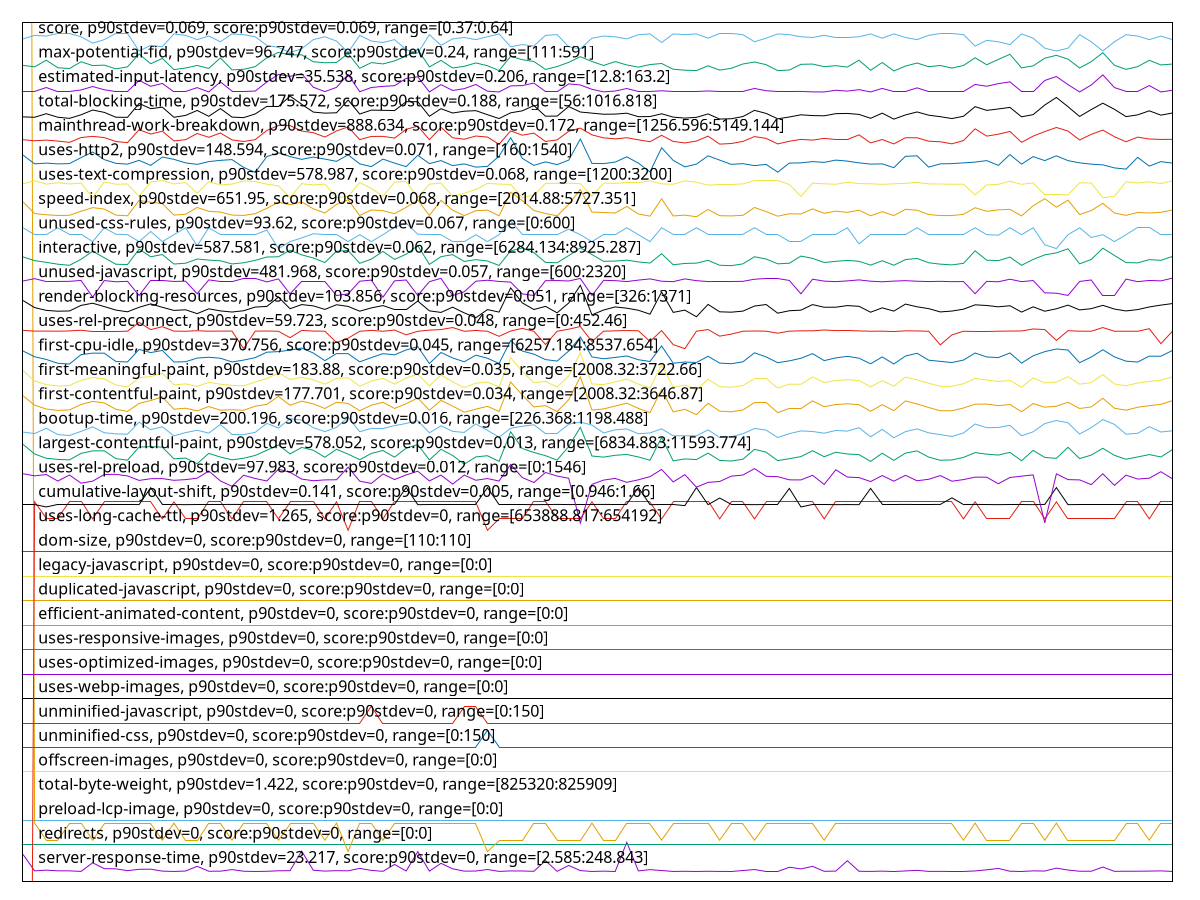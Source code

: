 reset

$serverResponseTimeP90Stdev23217ScoreP90Stdev0Range2585248843 <<EOF
0 1.109979035581239
1 0.4356920131253079
2 0.4654743910814505
3 0.4380277906888012
4 0.43634272870432683
5 0.4136696612532866
6 0.7665323241923288
7 0.5265396776946077
8 0.5179783973527392
9 0.4445009538741164
10 0.49901052383297845
11 0.5045804549459241
12 0.42583415771181216
13 0.41128532282568736
14 0.428990613878695
15 0.6226561960193966
16 0.42132285343637493
17 0.4230030593344387
18 0.4890021297407544
19 0.42091494217788544
20 0.4109988137274626
21 0.4180207146771744
22 0.4394991848712097
23 0.44266535321091377
24 1.2456629459795074
25 0.4602395299308355
26 0.42640231982185106
27 0.44345203920942916
28 0.43792095678776827
29 0.5367423152432553
30 0.45557768697667
31 0.41715633129608953
32 0.6968863328916608
33 0.43012208201236224
34 1.2223585872950906
35 0.42409082269041065
36 0.7455783113306371
37 0.520119931459809
38 0.4250571838861179
39 0.4288886360640726
40 0.49133790730424776
41 0.413829912104836
42 0.433351379475404
43 0.4310204579983212
44 0.4176128034186849
45 0.8523879319315432
46 0.4164861913714282
47 0.657357789509466
48 0.4462831375868026
49 0.4114067249859521
50 0.42492121346662143
51 0.4096099730140341
52 1.60454715606768
53 0.4336476007464499
54 0.4858699540059245
55 0.44933275985265253
56 0.41201373578727574
57 0.4181712533559026
58 0.4111639206654226
59 0.4188948102310804
60 0.41253333703320877
61 0.4104986368271719
62 0.4491288042234078
63 0.4910368299467912
64 0.4100178842725236
65 0.4093720247799153
66 0.5856285371386551
67 0.5162690549362119
68 0.6208108831833729
69 0.41744769648072483
70 0.42543110253973326
71 0.852188832388709
72 0.41855974026874976
73 0.41331516694531356
74 0.4251931543056144
75 0.4086970287688434
76 0.43251127652637206
77 0.45808828365094456
78 0.41399501904279606
79 0.4153255867192974
80 0.4099790355812389
81 0.4109065480856614
82 0.4329386121305039
83 0.47896459913006684
84 0.5357419614426739
85 0.4206527135117136
86 0.41044036379024484
87 0.43611449264302915
88 0.42770375097988894
89 0.5484600517520066
90 0.46958264018480883
91 0.42019624138911826
92 0.42027393877168767
93 0.5918831764354938
94 0.41616083358191874
95 0.42139083864612314
96 0.42167249165793735
97 0.4255476486135874
98 0.43576971050787733
99 0.4115475514918592
EOF

$redirectsP90Stdev0ScoreP90Stdev0Range00 <<EOF
0 1.5
1 1.5
2 1.5
3 1.5
4 1.5
5 1.5
6 1.5
7 1.5
8 1.5
9 1.5
10 1.5
11 1.5
12 1.5
13 1.5
14 1.5
15 1.5
16 1.5
17 1.5
18 1.5
19 1.5
20 1.5
21 1.5
22 1.5
23 1.5
24 1.5
25 1.5
26 1.5
27 1.5
28 1.5
29 1.5
30 1.5
31 1.5
32 1.5
33 1.5
34 1.5
35 1.5
36 1.5
37 1.5
38 1.5
39 1.5
40 1.5
41 1.5
42 1.5
43 1.5
44 1.5
45 1.5
46 1.5
47 1.5
48 1.5
49 1.5
50 1.5
51 1.5
52 1.5
53 1.5
54 1.5
55 1.5
56 1.5
57 1.5
58 1.5
59 1.5
60 1.5
61 1.5
62 1.5
63 1.5
64 1.5
65 1.5
66 1.5
67 1.5
68 1.5
69 1.5
70 1.5
71 1.5
72 1.5
73 1.5
74 1.5
75 1.5
76 1.5
77 1.5
78 1.5
79 1.5
80 1.5
81 1.5
82 1.5
83 1.5
84 1.5
85 1.5
86 1.5
87 1.5
88 1.5
89 1.5
90 1.5
91 1.5
92 1.5
93 1.5
94 1.5
95 1.5
96 1.5
97 1.5
98 1.5
99 1.5
EOF

$preloadLcpImageP90Stdev0ScoreP90Stdev0Range00 <<EOF
0 2.5
1 2.5
2 2.5
3 2.5
4 2.5
5 2.5
6 2.5
7 2.5
8 2.5
9 2.5
10 2.5
11 2.5
12 2.5
13 2.5
14 2.5
15 2.5
16 2.5
17 2.5
18 2.5
19 2.5
20 2.5
21 2.5
22 2.5
23 2.5
24 2.5
25 2.5
26 2.5
27 2.5
28 2.5
29 2.5
30 2.5
31 2.5
32 2.5
33 2.5
34 2.5
35 2.5
36 2.5
37 2.5
38 2.5
39 2.5
40 2.5
41 2.5
42 2.5
43 2.5
44 2.5
45 2.5
46 2.5
47 2.5
48 2.5
49 2.5
50 2.5
51 2.5
52 2.5
53 2.5
54 2.5
55 2.5
56 2.5
57 2.5
58 2.5
59 2.5
60 2.5
61 2.5
62 2.5
63 2.5
64 2.5
65 2.5
66 2.5
67 2.5
68 2.5
69 2.5
70 2.5
71 2.5
72 2.5
73 2.5
74 2.5
75 2.5
76 2.5
77 2.5
78 2.5
79 2.5
80 2.5
81 2.5
82 2.5
83 2.5
84 2.5
85 2.5
86 2.5
87 2.5
88 2.5
89 2.5
90 2.5
91 2.5
92 2.5
93 2.5
94 2.5
95 2.5
96 2.5
97 2.5
98 2.5
99 2.5
EOF

$totalByteWeightP90Stdev1422ScoreP90Stdev0Range825320825909 <<EOF
0 138.65833333332557
1 2.391666666662786
2 1.6916666666511446
3 1.6916666666511446
4 2.391666666662786
5 2.391666666662786
6 1.6916666666511446
7 2.391666666662786
8 2.391666666662786
9 2.391666666662786
10 2.391666666662786
11 2.391666666662786
12 1.6916666666511446
13 2.391666666662786
14 1.6916666666511446
15 1.6916666666511446
16 2.391666666662786
17 2.391666666662786
18 1.6916666666511446
19 2.391666666662786
20 2.391666666662786
21 2.391666666662786
22 1.6916666666511446
23 2.391666666662786
24 2.391666666662786
25 2.391666666662786
26 1.6916666666511446
27 2.391666666662786
28 1.2250000000058208
29 2.391666666662786
30 2.391666666662786
31 1.6916666666511446
32 2.391666666662786
33 2.391666666662786
34 2.391666666662786
35 2.391666666662786
36 2.391666666662786
37 2.391666666662786
38 2.391666666662786
39 2.391666666662786
40 1.2250000000058208
41 1.6916666666511446
42 1.6916666666511446
43 1.6916666666511446
44 2.391666666662786
45 2.391666666662786
46 1.6916666666511446
47 1.6916666666511446
48 1.6916666666511446
49 2.391666666662786
50 1.6916666666511446
51 1.6916666666511446
52 2.391666666662786
53 2.391666666662786
54 2.391666666662786
55 1.6916666666511446
56 2.391666666662786
57 2.391666666662786
58 2.391666666662786
59 2.391666666662786
60 1.6916666666511446
61 2.391666666662786
62 2.391666666662786
63 1.6916666666511446
64 2.391666666662786
65 2.391666666662786
66 2.391666666662786
67 2.391666666662786
68 2.391666666662786
69 1.6916666666511446
70 2.391666666662786
71 2.391666666662786
72 2.391666666662786
73 2.391666666662786
74 2.391666666662786
75 2.391666666662786
76 2.391666666662786
77 2.391666666662786
78 2.391666666662786
79 2.391666666662786
80 2.391666666662786
81 1.6916666666511446
82 2.391666666662786
83 1.6916666666511446
84 1.6916666666511446
85 1.6916666666511446
86 2.391666666662786
87 2.391666666662786
88 1.6916666666511446
89 2.391666666662786
90 1.6916666666511446
91 1.6916666666511446
92 1.6916666666511446
93 1.6916666666511446
94 1.6916666666511446
95 2.391666666662786
96 2.391666666662786
97 1.6916666666511446
98 2.391666666662786
99 2.391666666662786
EOF

$offscreenImagesP90Stdev0ScoreP90Stdev0Range00 <<EOF
0 4.5
1 4.5
2 4.5
3 4.5
4 4.5
5 4.5
6 4.5
7 4.5
8 4.5
9 4.5
10 4.5
11 4.5
12 4.5
13 4.5
14 4.5
15 4.5
16 4.5
17 4.5
18 4.5
19 4.5
20 4.5
21 4.5
22 4.5
23 4.5
24 4.5
25 4.5
26 4.5
27 4.5
28 4.5
29 4.5
30 4.5
31 4.5
32 4.5
33 4.5
34 4.5
35 4.5
36 4.5
37 4.5
38 4.5
39 4.5
40 4.5
41 4.5
42 4.5
43 4.5
44 4.5
45 4.5
46 4.5
47 4.5
48 4.5
49 4.5
50 4.5
51 4.5
52 4.5
53 4.5
54 4.5
55 4.5
56 4.5
57 4.5
58 4.5
59 4.5
60 4.5
61 4.5
62 4.5
63 4.5
64 4.5
65 4.5
66 4.5
67 4.5
68 4.5
69 4.5
70 4.5
71 4.5
72 4.5
73 4.5
74 4.5
75 4.5
76 4.5
77 4.5
78 4.5
79 4.5
80 4.5
81 4.5
82 4.5
83 4.5
84 4.5
85 4.5
86 4.5
87 4.5
88 4.5
89 4.5
90 4.5
91 4.5
92 4.5
93 4.5
94 4.5
95 4.5
96 4.5
97 4.5
98 4.5
99 4.5
EOF

$unminifiedCssP90Stdev0ScoreP90Stdev0Range0150 <<EOF
0 5.493
1 5.493
2 5.493
3 5.493
4 5.493
5 5.493
6 5.493
7 5.493
8 5.493
9 5.493
10 5.493
11 5.493
12 5.493
13 5.493
14 5.493
15 5.493
16 5.493
17 5.493
18 5.493
19 5.493
20 5.493
21 5.493
22 5.493
23 5.493
24 5.493
25 5.493
26 5.493
27 5.493
28 5.493
29 5.493
30 5.493
31 5.493
32 5.493
33 5.493
34 5.493
35 5.493
36 5.493
37 5.493
38 5.493
39 5.493
40 6.1930000000000005
41 5.493
42 5.493
43 5.493
44 5.493
45 5.493
46 5.493
47 5.493
48 5.493
49 5.493
50 5.493
51 5.493
52 5.493
53 5.493
54 5.493
55 5.493
56 5.493
57 5.493
58 5.493
59 5.493
60 5.493
61 5.493
62 5.493
63 5.493
64 5.493
65 5.493
66 5.493
67 5.493
68 5.493
69 5.493
70 5.493
71 5.493
72 5.493
73 5.493
74 5.493
75 5.493
76 5.493
77 5.493
78 5.493
79 5.493
80 5.493
81 5.493
82 5.493
83 5.493
84 5.493
85 5.493
86 5.493
87 5.493
88 5.493
89 5.493
90 5.493
91 5.493
92 5.493
93 5.493
94 5.493
95 5.493
96 5.493
97 5.493
98 5.493
99 5.493
EOF

$unminifiedJavascriptP90Stdev0ScoreP90Stdev0Range0150 <<EOF
0 6.479
1 6.479
2 6.479
3 6.479
4 6.479
5 6.479
6 6.479
7 6.479
8 6.479
9 6.479
10 6.479
11 6.479
12 6.479
13 6.479
14 6.479
15 6.479
16 6.479
17 6.479
18 6.479
19 6.479
20 6.479
21 6.479
22 6.479
23 6.479
24 6.479
25 6.479
26 6.479
27 6.479
28 6.479
29 6.479
30 7.179
31 6.479
32 6.479
33 6.479
34 6.479
35 6.479
36 6.479
37 6.479
38 7.179
39 7.179
40 6.479
41 6.479
42 6.479
43 6.479
44 6.479
45 6.479
46 6.479
47 6.479
48 6.479
49 6.479
50 6.479
51 6.479
52 6.479
53 6.479
54 6.479
55 6.479
56 6.479
57 6.479
58 6.479
59 6.479
60 6.479
61 6.479
62 6.479
63 6.479
64 6.479
65 6.479
66 6.479
67 6.479
68 6.479
69 6.479
70 6.479
71 6.479
72 6.479
73 6.479
74 6.479
75 6.479
76 6.479
77 6.479
78 6.479
79 6.479
80 6.479
81 6.479
82 6.479
83 6.479
84 6.479
85 6.479
86 6.479
87 6.479
88 6.479
89 6.479
90 6.479
91 6.479
92 6.479
93 6.479
94 6.479
95 6.479
96 6.479
97 6.479
98 6.479
99 6.479
EOF

$usesWebpImagesP90Stdev0ScoreP90Stdev0Range00 <<EOF
0 7.5
1 7.5
2 7.5
3 7.5
4 7.5
5 7.5
6 7.5
7 7.5
8 7.5
9 7.5
10 7.5
11 7.5
12 7.5
13 7.5
14 7.5
15 7.5
16 7.5
17 7.5
18 7.5
19 7.5
20 7.5
21 7.5
22 7.5
23 7.5
24 7.5
25 7.5
26 7.5
27 7.5
28 7.5
29 7.5
30 7.5
31 7.5
32 7.5
33 7.5
34 7.5
35 7.5
36 7.5
37 7.5
38 7.5
39 7.5
40 7.5
41 7.5
42 7.5
43 7.5
44 7.5
45 7.5
46 7.5
47 7.5
48 7.5
49 7.5
50 7.5
51 7.5
52 7.5
53 7.5
54 7.5
55 7.5
56 7.5
57 7.5
58 7.5
59 7.5
60 7.5
61 7.5
62 7.5
63 7.5
64 7.5
65 7.5
66 7.5
67 7.5
68 7.5
69 7.5
70 7.5
71 7.5
72 7.5
73 7.5
74 7.5
75 7.5
76 7.5
77 7.5
78 7.5
79 7.5
80 7.5
81 7.5
82 7.5
83 7.5
84 7.5
85 7.5
86 7.5
87 7.5
88 7.5
89 7.5
90 7.5
91 7.5
92 7.5
93 7.5
94 7.5
95 7.5
96 7.5
97 7.5
98 7.5
99 7.5
EOF

$usesOptimizedImagesP90Stdev0ScoreP90Stdev0Range00 <<EOF
0 8.5
1 8.5
2 8.5
3 8.5
4 8.5
5 8.5
6 8.5
7 8.5
8 8.5
9 8.5
10 8.5
11 8.5
12 8.5
13 8.5
14 8.5
15 8.5
16 8.5
17 8.5
18 8.5
19 8.5
20 8.5
21 8.5
22 8.5
23 8.5
24 8.5
25 8.5
26 8.5
27 8.5
28 8.5
29 8.5
30 8.5
31 8.5
32 8.5
33 8.5
34 8.5
35 8.5
36 8.5
37 8.5
38 8.5
39 8.5
40 8.5
41 8.5
42 8.5
43 8.5
44 8.5
45 8.5
46 8.5
47 8.5
48 8.5
49 8.5
50 8.5
51 8.5
52 8.5
53 8.5
54 8.5
55 8.5
56 8.5
57 8.5
58 8.5
59 8.5
60 8.5
61 8.5
62 8.5
63 8.5
64 8.5
65 8.5
66 8.5
67 8.5
68 8.5
69 8.5
70 8.5
71 8.5
72 8.5
73 8.5
74 8.5
75 8.5
76 8.5
77 8.5
78 8.5
79 8.5
80 8.5
81 8.5
82 8.5
83 8.5
84 8.5
85 8.5
86 8.5
87 8.5
88 8.5
89 8.5
90 8.5
91 8.5
92 8.5
93 8.5
94 8.5
95 8.5
96 8.5
97 8.5
98 8.5
99 8.5
EOF

$usesResponsiveImagesP90Stdev0ScoreP90Stdev0Range00 <<EOF
0 9.5
1 9.5
2 9.5
3 9.5
4 9.5
5 9.5
6 9.5
7 9.5
8 9.5
9 9.5
10 9.5
11 9.5
12 9.5
13 9.5
14 9.5
15 9.5
16 9.5
17 9.5
18 9.5
19 9.5
20 9.5
21 9.5
22 9.5
23 9.5
24 9.5
25 9.5
26 9.5
27 9.5
28 9.5
29 9.5
30 9.5
31 9.5
32 9.5
33 9.5
34 9.5
35 9.5
36 9.5
37 9.5
38 9.5
39 9.5
40 9.5
41 9.5
42 9.5
43 9.5
44 9.5
45 9.5
46 9.5
47 9.5
48 9.5
49 9.5
50 9.5
51 9.5
52 9.5
53 9.5
54 9.5
55 9.5
56 9.5
57 9.5
58 9.5
59 9.5
60 9.5
61 9.5
62 9.5
63 9.5
64 9.5
65 9.5
66 9.5
67 9.5
68 9.5
69 9.5
70 9.5
71 9.5
72 9.5
73 9.5
74 9.5
75 9.5
76 9.5
77 9.5
78 9.5
79 9.5
80 9.5
81 9.5
82 9.5
83 9.5
84 9.5
85 9.5
86 9.5
87 9.5
88 9.5
89 9.5
90 9.5
91 9.5
92 9.5
93 9.5
94 9.5
95 9.5
96 9.5
97 9.5
98 9.5
99 9.5
EOF

$efficientAnimatedContentP90Stdev0ScoreP90Stdev0Range00 <<EOF
0 10.5
1 10.5
2 10.5
3 10.5
4 10.5
5 10.5
6 10.5
7 10.5
8 10.5
9 10.5
10 10.5
11 10.5
12 10.5
13 10.5
14 10.5
15 10.5
16 10.5
17 10.5
18 10.5
19 10.5
20 10.5
21 10.5
22 10.5
23 10.5
24 10.5
25 10.5
26 10.5
27 10.5
28 10.5
29 10.5
30 10.5
31 10.5
32 10.5
33 10.5
34 10.5
35 10.5
36 10.5
37 10.5
38 10.5
39 10.5
40 10.5
41 10.5
42 10.5
43 10.5
44 10.5
45 10.5
46 10.5
47 10.5
48 10.5
49 10.5
50 10.5
51 10.5
52 10.5
53 10.5
54 10.5
55 10.5
56 10.5
57 10.5
58 10.5
59 10.5
60 10.5
61 10.5
62 10.5
63 10.5
64 10.5
65 10.5
66 10.5
67 10.5
68 10.5
69 10.5
70 10.5
71 10.5
72 10.5
73 10.5
74 10.5
75 10.5
76 10.5
77 10.5
78 10.5
79 10.5
80 10.5
81 10.5
82 10.5
83 10.5
84 10.5
85 10.5
86 10.5
87 10.5
88 10.5
89 10.5
90 10.5
91 10.5
92 10.5
93 10.5
94 10.5
95 10.5
96 10.5
97 10.5
98 10.5
99 10.5
EOF

$duplicatedJavascriptP90Stdev0ScoreP90Stdev0Range00 <<EOF
0 11.5
1 11.5
2 11.5
3 11.5
4 11.5
5 11.5
6 11.5
7 11.5
8 11.5
9 11.5
10 11.5
11 11.5
12 11.5
13 11.5
14 11.5
15 11.5
16 11.5
17 11.5
18 11.5
19 11.5
20 11.5
21 11.5
22 11.5
23 11.5
24 11.5
25 11.5
26 11.5
27 11.5
28 11.5
29 11.5
30 11.5
31 11.5
32 11.5
33 11.5
34 11.5
35 11.5
36 11.5
37 11.5
38 11.5
39 11.5
40 11.5
41 11.5
42 11.5
43 11.5
44 11.5
45 11.5
46 11.5
47 11.5
48 11.5
49 11.5
50 11.5
51 11.5
52 11.5
53 11.5
54 11.5
55 11.5
56 11.5
57 11.5
58 11.5
59 11.5
60 11.5
61 11.5
62 11.5
63 11.5
64 11.5
65 11.5
66 11.5
67 11.5
68 11.5
69 11.5
70 11.5
71 11.5
72 11.5
73 11.5
74 11.5
75 11.5
76 11.5
77 11.5
78 11.5
79 11.5
80 11.5
81 11.5
82 11.5
83 11.5
84 11.5
85 11.5
86 11.5
87 11.5
88 11.5
89 11.5
90 11.5
91 11.5
92 11.5
93 11.5
94 11.5
95 11.5
96 11.5
97 11.5
98 11.5
99 11.5
EOF

$legacyJavascriptP90Stdev0ScoreP90Stdev0Range00 <<EOF
0 12.5
1 12.5
2 12.5
3 12.5
4 12.5
5 12.5
6 12.5
7 12.5
8 12.5
9 12.5
10 12.5
11 12.5
12 12.5
13 12.5
14 12.5
15 12.5
16 12.5
17 12.5
18 12.5
19 12.5
20 12.5
21 12.5
22 12.5
23 12.5
24 12.5
25 12.5
26 12.5
27 12.5
28 12.5
29 12.5
30 12.5
31 12.5
32 12.5
33 12.5
34 12.5
35 12.5
36 12.5
37 12.5
38 12.5
39 12.5
40 12.5
41 12.5
42 12.5
43 12.5
44 12.5
45 12.5
46 12.5
47 12.5
48 12.5
49 12.5
50 12.5
51 12.5
52 12.5
53 12.5
54 12.5
55 12.5
56 12.5
57 12.5
58 12.5
59 12.5
60 12.5
61 12.5
62 12.5
63 12.5
64 12.5
65 12.5
66 12.5
67 12.5
68 12.5
69 12.5
70 12.5
71 12.5
72 12.5
73 12.5
74 12.5
75 12.5
76 12.5
77 12.5
78 12.5
79 12.5
80 12.5
81 12.5
82 12.5
83 12.5
84 12.5
85 12.5
86 12.5
87 12.5
88 12.5
89 12.5
90 12.5
91 12.5
92 12.5
93 12.5
94 12.5
95 12.5
96 12.5
97 12.5
98 12.5
99 12.5
EOF

$domSizeP90Stdev0ScoreP90Stdev0Range110110 <<EOF
0 13.5
1 13.5
2 13.5
3 13.5
4 13.5
5 13.5
6 13.5
7 13.5
8 13.5
9 13.5
10 13.5
11 13.5
12 13.5
13 13.5
14 13.5
15 13.5
16 13.5
17 13.5
18 13.5
19 13.5
20 13.5
21 13.5
22 13.5
23 13.5
24 13.5
25 13.5
26 13.5
27 13.5
28 13.5
29 13.5
30 13.5
31 13.5
32 13.5
33 13.5
34 13.5
35 13.5
36 13.5
37 13.5
38 13.5
39 13.5
40 13.5
41 13.5
42 13.5
43 13.5
44 13.5
45 13.5
46 13.5
47 13.5
48 13.5
49 13.5
50 13.5
51 13.5
52 13.5
53 13.5
54 13.5
55 13.5
56 13.5
57 13.5
58 13.5
59 13.5
60 13.5
61 13.5
62 13.5
63 13.5
64 13.5
65 13.5
66 13.5
67 13.5
68 13.5
69 13.5
70 13.5
71 13.5
72 13.5
73 13.5
74 13.5
75 13.5
76 13.5
77 13.5
78 13.5
79 13.5
80 13.5
81 13.5
82 13.5
83 13.5
84 13.5
85 13.5
86 13.5
87 13.5
88 13.5
89 13.5
90 13.5
91 13.5
92 13.5
93 13.5
94 13.5
95 13.5
96 13.5
97 13.5
98 13.5
99 13.5
EOF

$usesLongCacheTtlP90Stdev1265ScoreP90Stdev0Range653888817654192 <<EOF
0 -64.53096855289186
1 15.555194968444994
2 14.855194968433352
3 14.855194968433352
4 15.555194968444994
5 15.555194968444994
6 14.855194968433352
7 15.555194968444994
8 15.555194968444994
9 15.555194968444994
10 15.555194968444994
11 15.555194968444994
12 14.855194968433352
13 15.555194968444994
14 14.855194968433352
15 14.855194968433352
16 15.555194968444994
17 15.555194968444994
18 14.855194968433352
19 15.555194968444994
20 15.555194968444994
21 15.555194968444994
22 14.855194968433352
23 15.555194968444994
24 15.555194968444994
25 15.555194968444994
26 14.855194968433352
27 15.555194968444994
28 14.388528301788028
29 15.555194968444994
30 15.555194968444994
31 14.855194968433352
32 15.555194968444994
33 15.555194968444994
34 15.555194968444994
35 15.555194968444994
36 15.555194968444994
37 15.555194968444994
38 15.555194968444994
39 15.555194968444994
40 14.388528301788028
41 14.855194968433352
42 14.855194968433352
43 14.855194968433352
44 15.555194968444994
45 15.555194968444994
46 14.855194968433352
47 14.855194968433352
48 14.855194968433352
49 15.555194968444994
50 14.855194968433352
51 14.855194968433352
52 15.555194968444994
53 15.555194968444994
54 15.555194968444994
55 14.855194968433352
56 15.555194968444994
57 15.555194968444994
58 15.555194968444994
59 15.555194968444994
60 14.855194968433352
61 15.555194968444994
62 15.555194968444994
63 14.855194968433352
64 15.555194968444994
65 15.555194968444994
66 15.555194968444994
67 15.555194968444994
68 15.555194968444994
69 14.855194968433352
70 15.555194968444994
71 15.555194968444994
72 15.555194968444994
73 15.555194968444994
74 15.555194968444994
75 15.555194968444994
76 15.555194968444994
77 15.555194968444994
78 15.555194968444994
79 15.555194968444994
80 15.555194968444994
81 14.855194968433352
82 15.555194968444994
83 14.855194968433352
84 14.855194968433352
85 14.855194968433352
86 15.555194968444994
87 15.555194968444994
88 14.855194968433352
89 15.555194968444994
90 14.855194968433352
91 14.855194968433352
92 14.855194968433352
93 14.855194968433352
94 14.855194968433352
95 15.555194968444994
96 15.555194968444994
97 14.855194968433352
98 15.555194968444994
99 15.555194968444994
EOF

$cumulativeLayoutShiftP90Stdev0141ScoreP90Stdev0005Range0946166 <<EOF
0 15.442807882615753
1 15.442807882615753
2 15.344560046886473
3 15.438126205885697
4 15.438126205885697
5 15.438126205885697
6 15.438126205885697
7 15.442807882615753
8 15.438126205885697
9 15.438126205885697
10 15.442807882615753
11 16.13344452915564
12 15.442807882615753
13 15.442807882615753
14 15.438126205885697
15 15.442807882615753
16 15.442807882615753
17 15.442807882615753
18 15.448494461847911
19 15.442807882615753
20 15.442807882615753
21 15.442807882615753
22 15.442807882615753
23 15.442807882615753
24 15.438126205885697
25 15.442807882615753
26 15.442807882615753
27 15.438126205885697
28 15.438126205885697
29 15.442807882615753
30 15.442807882615753
31 15.442807882615753
32 15.442807882615753
33 16.138126205885698
34 15.438126205885697
35 15.442807882615753
36 15.442807882615753
37 15.438126205885697
38 15.438126205885697
39 15.438126205885697
40 16.13344452915564
41 15.443812785117855
42 15.442807882615753
43 15.442807882615753
44 15.438126205885697
45 15.442807882615753
46 15.448494461847911
47 15.442807882615753
48 15.438126205885697
49 15.438126205885697
50 15.448494461847911
51 15.442807882615753
52 15.442807882615753
53 16.138126205885698
54 15.438126205885697
55 15.442807882615753
56 15.442807882615753
57 15.399466682798257
58 16.138126205885698
59 15.438126205885697
60 15.710059270921823
61 15.442807882615753
62 15.442807882615753
63 15.438126205885697
64 15.442807882615753
65 15.442807882615753
66 16.103727393992347
67 15.344560046886473
68 15.442807882615753
69 15.442807882615753
70 15.438126205885697
71 15.442807882615753
72 15.438126205885697
73 16.103727393992347
74 15.442807882615753
75 15.442807882615753
76 15.448494461847911
77 15.442807882615753
78 15.442807882615753
79 15.448494461847911
80 15.7177491694835
81 15.442807882615753
82 15.448494461847911
83 15.443812785117855
84 15.438126205885697
85 15.442807882615753
86 15.442807882615753
87 15.438126205885697
88 15.448494461847911
89 16.138126205885698
90 15.438126205885697
91 15.442807882615753
92 15.442807882615753
93 15.442807882615753
94 15.442807882615753
95 15.443812785117855
96 15.438126205885697
97 15.442807882615753
98 15.448494461847911
99 15.448494461847911
EOF

$usesRelPreloadP90Stdev97983ScoreP90Stdev0012Range01546 <<EOF
0 16.705694690265485
1 16.618969026548672
2 16.67317256637168
3 16.40525221238938
4 16.65303982300885
5 16.320075221238938
6 16.400606194690265
7 16.67472123893805
8 16.68091592920354
9 16.61587168141593
10 16.4315796460177
11 16.501269911504423
12 16.50591592920354
13 16.436225663716815
14 16.464101769911505
15 16.522951327433628
16 16.817199115044247
17 16.411446902654866
18 16.191535398230087
19 16.643747787610618
20 16.510561946902655
21 16.408349557522122
22 16.89153539823009
23 16.766092920353984
24 16.485783185840706
25 16.419190265486726
26 16.453261061946904
27 16.457907079646017
28 16.97516371681416
29 16.402154867256638
30 16.307685840707965
31 16.694853982300884
32 16.46719911504425
33 16.65613716814159
34 16.80945575221239
35 16.411446902654866
36 16.651491150442478
37 16.281358407079644
38 16.649942477876106
39 16.437774336283184
40 16.50746460176991
41 16.40680088495575
42 17.082022123893804
43 16.549278761061945
44 16.344853982300883
45 16.75680088495575
46 16.611225663716812
47 16.519853982300884
48 14.687774336283185
49 16.270517699115043
50 16.44396902654867
51 16.5136592920354
52 16.354146017699115
53 16.456358407079644
54 16.586446902654867
55 16.880694690265486
56 16.369632743362832
57 16.665429203539823
58 16.15591592920354
59 16.35104867256637
60 16.388216814159293
61 16.605030973451328
62 16.651491150442478
63 16.914765486725663
64 16.601933628318584
65 16.584898230088495
66 16.454809734513272
67 16.451712389380532
68 16.642199115044246
69 16.26587168141593
70 16.86675663716814
71 16.569411504424778
72 16.547730088495573
73 16.38511946902655
74 16.631358407079645
75 16.400606194690265
76 16.639101769911505
77 16.417641592920354
78 16.47803982300885
79 16.629809734513273
80 16.399057522123893
81 16.465650442477877
82 16.566314159292034
83 16.56321681415929
84 16.295296460176992
85 16.55237610619469
86 16.6065796460177
87 16.659234513274335
88 14.687774336283185
89 16.701048672566372
90 16.464101769911505
91 16.453261061946904
92 16.259676991150442
93 16.704146017699117
94 16.22870353982301
95 16.646845132743362
96 16.487331858407078
97 16.522951327433628
98 16.787774336283185
99 16.49662389380531
EOF

$largestContentfulPaintP90Stdev578052ScoreP90Stdev0013Range683488311593774 <<EOF
0 17.91108765954678
1 17.513987772266724
2 17.340288449765264
3 17.29207482960517
4 17.273125342285937
5 17.538939007062453
6 17.64482408985221
7 17.644266906018956
8 17.324282784749347
9 17.2612469002696
10 17.799700723633915
11 17.812709402978783
12 17.795016634194315
13 17.317348377236375
14 17.348749677460454
15 17.115382806241403
16 17.54079401185509
17 17.38936775998814
18 17.275273142342705
19 17.339384767731627
20 17.456184432745733
21 17.666003582077437
22 17.885758409401916
23 17.516597855577913
24 17.783386711085093
25 17.66930113914701
26 17.378791582436545
27 17.70702697577292
28 17.50745629547225
29 17.28228943731166
30 17.5366075950162
31 17.657513471597387
32 17.38299609069013
33 17.75391262261581
34 17.900568454081814
35 17.27026578788791
36 17.707832519816673
37 17.455077999910223
38 17.097334080937994
39 17.394528415377973
40 17.443894807786652
41 17.21108765954678
42 18.423573478870225
43 17.74085903212745
44 17.574490223902792
45 17.444731615064573
46 17.264919457452528
47 17.82072580404776
48 18.607774074118577
49 17.432179347199185
50 17.38569028320999
51 17.46115417610156
52 17.495326795402875
53 17.393152198288252
54 17.259790858779958
55 18.19017661398997
56 17.230744775095147
57 17.313710019175083
58 17.284169198777036
59 17.550405155259703
60 17.251340105061697
61 17.226692932990126
62 17.30132477950238
63 17.70569011544499
64 17.588102902583852
65 17.242012235124005
66 17.32194581832139
67 17.407547727396388
68 17.649675921619284
69 17.40238818288289
70 17.586772072727484
71 17.512914030934958
72 17.489600862652154
73 17.21073186172446
74 17.547489263561534
75 17.25331730625183
76 17.55080618161876
77 17.640840169900603
78 17.38718187274254
79 17.257530701516142
80 17.270943581152462
81 17.375327552612465
82 17.571886805849648
83 17.50740757560987
84 17.47082419595224
85 17.583743189035786
86 17.236069046700333
87 17.664100492208902
88 17.3726546254397
89 17.33731923600273
90 17.788501979241577
91 17.32756891566227
92 17.46777277734048
93 17.747393048067845
94 17.45941073503287
95 17.298884818967963
96 17.392852420372837
97 17.4901682030691
98 17.391861994766636
99 17.69556368411483
EOF

$bootupTimeP90Stdev200196ScoreP90Stdev0016Range2263681198488 <<EOF
0 18.411908313943083
1 18.352266387248175
2 18.56566803392797
3 18.309402994053656
4 18.27193754847563
5 18.439653277449636
6 18.624826198715272
7 18.38532925143687
8 18.33905168247718
9 18.326282456297356
10 18.817199863771055
11 18.509186220989204
12 18.627923667044527
13 18.26011496430205
14 18.390556664280176
15 18.48626147505121
16 18.370423120140007
17 18.723931264045504
18 18.314473793329753
19 18.305543339697316
20 18.401018450569776
21 18.769968692202138
22 18.57652309428634
23 18.963358605294037
24 18.902808319909315
25 18.59109511663982
26 18.43142584471889
27 18.600216986854406
28 19.02350517570551
29 18.425422324642525
30 18.565608868802578
31 18.55842900682139
32 18.677103807449836
33 18.76462294910805
34 18.88031165105503
35 18.381991642304556
36 18.669349695722214
37 18.4423157080922
38 18.396476657120697
39 18.747315409780644
40 18.481632674064794
41 18.202808319909312
42 18.57003581230237
43 18.65047602072271
44 18.713006597657262
45 18.34954131117873
46 18.35673509436589
47 18.736098398066943
48 18.821901751088838
49 18.70004943519679
50 18.37812850764672
51 18.50367690372492
52 18.54243006085556
53 18.343217603364955
54 18.377150542927033
55 18.545628457928128
56 18.259443266113795
57 18.26062308832011
58 18.25679475667721
59 18.5042789958833
60 18.190334919356445
61 18.22328641389734
62 18.3423301264841
63 18.559734119881472
64 18.494116515522144
65 18.18947528488754
66 18.346903242646622
67 18.460698660581112
68 18.43618341686057
69 18.36633376588509
70 18.47807580593839
71 18.451371452578407
72 18.590914140962155
73 18.219548570093274
74 18.522146863751168
75 18.177687503728894
76 18.429424671360103
77 18.54249270628244
78 18.379468423721736
79 18.30945519857606
80 18.231207580096655
81 18.37691040212398
82 18.744468523158922
83 18.589647311218503
84 18.601640430165265
85 18.68993567905654
86 18.26151752580395
87 18.422704209176064
88 18.76190483364159
89 18.88422699023527
90 18.793126618340196
91 18.33288806853211
92 18.592031317741583
93 18.924772502635086
94 18.726673741622417
95 18.325377577909034
96 18.362947432531872
97 18.63381233717161
98 18.414856129308117
99 18.464902864785316
EOF

$firstContentfulPaintP90Stdev177701ScoreP90Stdev0034Range200832364687 <<EOF
0 19.90015371600402
1 19.51474216552594
2 19.357342033976433
3 19.29803989333168
4 19.32182717130819
5 19.5431827377663
6 19.671103985977037
7 19.60641451559859
8 19.344525189708946
9 19.259925243083543
10 19.58830940808113
11 19.70528428158603
12 19.8541547888873
13 19.348551534654398
14 19.390784991899462
15 19.281294827112138
16 19.456534945398868
17 19.30809655666468
18 19.3279608018859
19 19.306097961117416
20 19.473118203028335
21 19.548705458361077
22 19.876072069047318
23 19.508978854899276
24 19.678990621571423
25 19.567889918805918
26 19.378622929914844
27 19.63327898725749
28 19.58555535983373
29 19.28983624498939
30 19.513433072705364
31 19.63483150058092
32 19.379684828271284
33 19.575787876284156
34 19.811004259050094
35 19.306321851370623
36 19.710202224884963
37 19.478369670155786
38 19.22804470513232
39 19.352588729738546
40 19.467451600159585
41 19.254928046597637
42 20.46460623552753
43 19.92804470513232
44 19.44366054822179
45 19.496210128638165
46 19.252255610263017
47 19.737877626474877
48 20.674056369368373
49 19.317812148246592
50 19.359932858398277
51 19.47753656820222
52 19.59858118720735
53 19.38188174548405
54 19.210394359949646
55 20.154598903259895
56 19.238488671242145
57 19.343168073231023
58 19.1281003036691
59 19.591484724756917
60 19.268098227990393
61 19.242868353312865
62 19.319813762962884
63 19.620679617509026
64 19.62662502176767
65 19.207732302008555
66 19.379987688664368
67 19.37383330129959
68 19.69082859463073
69 19.45182692869639
70 19.539660688397497
71 19.572408293953842
72 19.536312241247778
73 19.261959408215915
74 19.53384878801929
75 19.289996638343986
76 19.687821219232106
77 19.56572602375439
78 19.419430773284667
79 19.285238144909332
80 19.2873034452223
81 19.398388580397505
82 19.556562845755508
83 19.558692775155475
84 19.493363618339295
85 19.542580790941415
86 19.24514641069325
87 19.580805829557125
88 19.431931076549414
89 19.472486064513173
90 19.632919517445135
91 19.378648875898676
92 19.443124645719383
93 19.796633486223694
94 19.389276350875964
95 19.309194307653325
96 19.428348172054896
97 19.495037370168994
98 19.54942015227934
99 19.698725136873488
EOF

$firstMeaningfulPaintP90Stdev18388ScoreP90Stdev0035Range200832372266 <<EOF
0 20.93304828691159
1 20.503200548030804
2 20.354883917042233
3 20.299004079940104
4 20.32141860332794
5 20.5299998258748
6 20.650538788451854
7 20.58958252232606
8 20.342806727887783
9 20.2630890113791
10 20.639200393083506
11 20.68274655245442
12 20.823025800502815
13 20.34660071402762
14 20.386396894830792
15 20.28322536499931
16 20.448352444007824
17 20.375158516671757
18 20.32719826446328
19 20.306597119758383
20 20.463978688269535
21 20.601881971945648
22 20.843678242923065
23 20.56456844053802
24 20.657970289364073
25 20.553281165076655
26 20.374936700727552
27 20.614896655742037
28 20.636720410813542
29 20.291273860962743
30 20.50196700244931
31 20.616359574123546
32 20.375937317341585
33 20.6274014740314
34 20.7823654710112
35 20.30680808939189
36 20.754058822692667
37 20.46892709526528
38 20.23304828691159
39 20.417083063689052
40 20.458639102855155
41 20.25838020116477
42 21.46494380671214
43 20.89265155833162
44 20.43622102329988
45 20.485737987806154
46 20.255861990094804
47 20.713458948047567
48 21.662991661295372
49 20.384313425230626
50 20.357325225991264
51 20.468142071302427
52 20.582201252278963
53 20.378007451313845
54 20.216416536305612
55 21.17280954107024
56 20.24288953578679
57 20.341527930075586
58 20.138871638104078
59 20.575514323924942
60 20.270790336495992
61 20.2470164681034
62 20.319521387997554
63 20.603024390736437
64 20.608626688020607
65 20.21390810469611
66 20.37622269977882
67 20.37042347972254
68 20.66912509758822
69 20.44391612512375
70 20.526681032609417
71 20.557538786546765
72 20.523525823046377
73 20.265005785630414
74 20.521204534748517
75 20.291424998079034
76 20.66629127665776
77 20.551242147569518
78 20.413389539279457
79 20.28694111545542
80 20.288887228088132
81 20.393561683184853
82 20.609840674681166
83 20.54461478502015
84 20.483055748512918
85 20.529432617167778
86 20.249163059675663
87 20.632129843166666
88 20.425168454889697
89 20.463383030222978
90 20.681961083970638
91 20.374961149378716
92 20.435716047523098
93 20.768824029912448
94 20.384975316895794
95 20.30951477733629
96 20.421792318424313
97 20.48463290877351
98 20.535877281614805
99 20.676565933439974
EOF

$firstCpuIdleP90Stdev370756ScoreP90Stdev0045Range62571848537654 <<EOF
0 21.734000778342782
1 21.498408400062345
2 21.387924639078847
3 21.23117380618388
4 21.199187229917978
5 21.584843414771953
6 21.646827360843222
7 21.643741265805524
8 21.303852902955562
9 21.284746000155863
10 21.800840843026087
11 21.6681489849397
12 21.75710216747521
13 21.282240009156975
14 21.293094432754692
15 21.444180118651005
16 21.476232936855848
17 21.436902272682996
18 21.286538916164982
19 21.36041260837376
20 21.462820892512713
21 21.68355997720498
22 21.70946690728077
23 21.767795856956376
24 21.855374519258874
25 21.651154031016816
26 21.33848672141368
27 21.62773458316286
28 21.624752721764374
29 21.289389754904825
30 21.46380234476981
31 21.62673949285951
32 21.577542676369163
33 21.776206634909503
34 21.912313849435968
35 21.2209735217332
36 21.673460516881953
37 21.44907374189023
38 21.29159132522844
39 21.56324415901962
40 21.436271025970736
41 21.22413511309837
42 22.165504178112883
43 21.732075378455782
44 21.605030645664076
45 21.382152823075575
46 21.32131203752411
47 21.73335297114579
48 22.309942777680362
49 21.49066101564479
50 21.41524554230717
51 21.46912166988135
52 21.531341846396632
53 21.37613893175132
54 21.30484750618583
55 21.941874314688178
56 21.2333826826037
57 21.281669451750542
58 21.262921229567286
59 21.516333663568883
60 21.238230033900287
61 21.21231384943597
62 21.289705865334035
63 21.658784517895064
64 21.490887991700276
65 21.255528434352293
66 21.329612736961053
67 21.43618627525474
68 21.626230014417363
69 21.339676640949207
70 21.45153248680032
71 21.51428406004637
72 21.438585597249013
73 21.209843414771953
74 21.490509048843688
75 21.201134061020515
76 21.527210979601378
77 21.641127631655856
78 21.35686204044655
79 21.309778634052254
80 21.26054139049623
81 21.36195536364876
82 21.652434546145304
83 21.489205154207337
84 21.462317258947532
85 21.65267272488164
86 21.2366007744462
87 21.536672374189024
88 21.707227345256882
89 21.816639545463403
90 21.772760592865353
91 21.254283475558672
92 21.48444791143063
93 21.783889725680442
94 21.491863599080407
95 21.317375025814876
96 21.281179163987765
97 21.523918852650652
98 21.518375473922106
99 21.75841726479241
EOF

$usesRelPreconnectP90Stdev59723ScoreP90Stdev0048Range045246 <<EOF
0 22.580843770145947
1 22.547958310430772
2 22.54853308157414
3 22.546547508533415
4 22.554945817471218
5 22.5833993641553
6 22.541825834843266
7 22.541825834843266
8 22.541825834843266
9 22.54532196345086
10 22.90393165516508
11 22.60926406560686
12 22.72977362363591
13 22.548181568643486
14 22.542524110529836
15 22.563804893358668
16 22.54448118252213
17 22.55015764133473
18 22.54816731811927
19 21.82929962405654
20 22.547739802392798
21 22.552627732198793
22 22.541825834843266
23 22.278307516134653
24 22.57718613559724
25 22.549473616172378
26 22.546309999796485
27 22.07825390701616
28 22.25888405162788
29 22.541825834843266
30 22.578316677185164
31 22.541825834843266
32 22.592177687072194
33 22.395031184895092
34 22.541825834843266
35 22.588467800601364
36 22.610817372746375
37 22.69483371334761
38 22.541825834843266
39 22.574720794907922
40 22.541825834843266
41 22.33482272008671
42 22.55196508282131
43 22.659794049390133
44 22.542262850919215
45 21.99814221005119
46 22.542832871887846
47 22.626633079539427
48 22.73765653861589
49 22.120221700835742
50 22.544471682172656
51 22.559767244830876
52 22.572977480778864
53 22.562679101945626
54 22.124907748213687
55 22.56887332980473
56 21.99483371334761
57 21.82929962405654
58 22.544262674484155
59 22.612123670799484
60 22.341382711400932
61 22.42508316538076
62 22.544010915223012
63 22.55397203164981
64 22.54582073179841
65 22.464134351903937
66 22.547084278278874
67 22.559952501645682
68 22.562185083772814
69 22.59443877024776
70 22.569965869994604
71 22.574540288267855
72 22.557662917421688
73 22.54437667867788
74 22.545359964848767
75 22.532004848569574
76 22.55985274797617
77 22.55490781607331
78 22.542006341483333
79 21.98428595033702
80 22.392881730827476
81 22.543502646525983
82 22.541825834843266
83 22.541825834843266
84 22.54469019021063
85 22.552632482373532
86 22.553644269594564
87 22.637043087478066
88 22.612080919226837
89 22.167666446121956
90 22.564360663803082
91 22.546576009581845
92 22.542391105637158
93 22.694220940806332
94 22.542856622761537
95 22.5447234414338
96 22.541825834843266
97 22.6471562094965
98 22.035067693384338
99 22.544756692656968
EOF

$renderBlockingResourcesP90Stdev103856ScoreP90Stdev0051Range3261371 <<EOF
0 23.80223679417122
1 23.51152641165756
2 23.398047358834244
3 23.363621129326045
4 23.37382149362477
5 23.602054644808742
6 23.691307832422588
7 23.5536029143898
8 23.40952276867031
9 23.339395264116575
10 23.524276867030967
11 23.664531876138433
12 23.524276867030967
13 23.396772313296903
14 23.422273224043714
15 23.264167577413478
16 23.461799635701276
17 23.376371584699452
18 23.33046994535519
19 23.382746812386156
20 23.533202185792348
21 23.559978142076503
22 23.941216757741348
23 23.465624772313298
24 23.635205828779597
25 23.58292896174863
26 23.437573770491802
27 23.628830601092897
28 23.561253187613843
29 23.364896174863386
30 23.498775956284152
31 23.59567941712204
32 23.41717304189435
33 23.41717304189435
34 23.78056102003643
35 23.378921675774134
36 23.31389435336976
37 23.530652094717667
38 23.296043715846995
39 23.094586520947175
40 23.429923497267758
41 23.32791985428051
42 24.31990528233151
43 23.70405828779599
44 23.43247358834244
45 23.562528233151184
46 23.297318761384336
47 23.70023315118397
48 24.427009107468123
49 23.214440801457194
50 23.412072859744992
51 23.53957741347905
52 23.487300546448086
53 23.403147540983607
54 23.24121675774135
55 24.15032422586521
56 23.315169398907102
57 23.40824772313297
58 23.136663023679418
59 23.64285610200364
60 23.339395264116575
61 23.324094717668487
62 23.367446265938067
63 23.57527868852459
64 23.63775591985428
65 23.283293260473588
66 23.382746812386156
67 23.40697267759563
68 23.635205828779597
69 23.525551912568307
70 23.528102003642985
71 23.594404371584698
72 23.565078324225865
73 23.322819672131146
74 23.502601092896175
75 23.367446265938067
76 23.655606557377048
77 23.544677595628414
78 23.46944990892532
79 23.334295081967213
80 23.36999635701275
81 23.446499089253187
82 23.625005464480875
83 23.59822950819672
84 23.543402550091074
85 23.588029143897995
86 23.32791985428051
87 23.543402550091074
88 23.363621129326045
89 23.463074681238616
90 23.61353005464481
91 23.41717304189435
92 23.46817486338798
93 23.604604735883424
94 23.45159927140255
95 23.37509653916211
96 23.429923497267758
97 23.53830236794171
98 23.61353005464481
99 23.67728233151184
EOF

$unusedJavascriptP90Stdev481968ScoreP90Stdev0057Range6002320 <<EOF
0 24.6015
1 24.696954545454545
2 24.578772727272728
3 24.583318181818182
4 24.587863636363636
5 24.624227272727275
6 23.94240909090909
7 24.619681818181817
8 24.56968181818182
9 24.587863636363636
10 24.006045454545454
11 24.62877272727273
12 24.62877272727273
13 24.583318181818182
14 24.59240909090909
15 24.078772727272728
16 24.646954545454545
17 24.583318181818182
18 24.583318181818182
19 24.687863636363637
20 24.687863636363637
21 24.565136363636363
22 24.687863636363637
23 24.074227272727274
24 24.583318181818182
25 24.583318181818182
26 24.578772727272728
27 24.006045454545454
28 24.074227272727274
29 24.59240909090909
30 24.637863636363637
31 23.937863636363637
32 24.606045454545455
33 24.64240909090909
34 24.010590909090908
35 24.574227272727274
36 24.71059090909091
37 24.006045454545454
38 24.16059090909091
39 24.59240909090909
40 24.633318181818183
41 24.583318181818182
42 24.556045454545455
43 24.074227272727274
44 24.006045454545454
45 24.615136363636363
46 24.619681818181817
47 24.6015
48 24.706045454545453
49 24.006045454545454
50 24.62877272727273
51 24.615136363636363
52 24.578772727272728
53 24.637863636363637
54 24.687863636363637
55 24.59240909090909
56 24.574227272727274
57 24.687863636363637
58 24.615136363636363
59 24.578772727272728
60 24.574227272727274
61 24.574227272727274
62 24.587863636363636
63 24.674227272727272
64 24.706045454545453
65 24.706045454545453
66 24.624227272727275
67 24.074227272727274
68 24.674227272727272
69 24.596954545454544
70 24.574227272727274
71 24.606045454545455
72 24.646954545454545
73 24.59240909090909
74 24.56968181818182
75 24.596954545454544
76 24.615136363636363
77 24.59240909090909
78 24.578772727272728
79 24.587863636363636
80 24.574227272727274
81 24.578772727272728
82 24.078772727272728
83 24.587863636363636
84 24.56968181818182
85 24.674227272727272
86 24.574227272727274
87 24.619681818181817
88 24.115136363636363
89 24.1015
90 24.010590909090908
91 24.583318181818182
92 24.64240909090909
93 24.006045454545454
94 24.006045454545454
95 24.678772727272726
96 24.574227272727274
97 24.624227272727275
98 24.606045454545455
99 24.71968181818182
EOF

$interactiveP90Stdev587581ScoreP90Stdev0062Range62841348925287 <<EOF
0 25.587057408819494
1 25.43579141028422
2 25.365886023047917
3 25.289401213921373
4 25.245790381161374
5 25.490693672447055
6 25.823846731847404
7 25.55339147362851
8 25.288272660952373
9 25.276091927462808
10 25.908068703886315
11 25.594338275518368
12 25.684706661574285
13 25.297782687580927
14 25.329173507184123
15 25.50183481442742
16 25.459211717805644
17 25.42922456409772
18 25.300523259462718
19 25.347618058976725
20 25.447930690528125
21 25.58401533055914
22 25.593054001180832
23 25.863470600754898
24 25.6741815738216
25 25.543834870319433
26 25.357644589941124
27 25.819146834271745
28 25.85283326320216
29 25.326807722324915
30 25.496750348726263
31 25.814252556682714
32 25.486482830016854
33 25.69763386399698
34 26.05002371347446
35 25.282624306905724
36 25.59936079423443
37 25.681537894742913
38 25.400929696448685
39 25.476924053129355
40 25.42137779073053
41 25.237452223814703
42 25.83757908982069
43 25.951380514357375
44 25.763841994333614
45 25.363145606421728
46 25.34773229604848
47 25.641176406471587
48 25.959348231838312
49 25.685578577033617
50 25.40796029111756
51 25.418541426142472
52 25.456671115138885
53 25.383246393922498
54 25.33550358857798
55 25.7193873473782
56 25.26663592978366
57 25.320707791835066
58 25.33365899677379
59 25.447141681560115
60 25.2464377970206
61 25.229916116906583
62 25.303553848808548
63 25.595184729059014
64 25.501786995702084
65 25.304907367144455
66 25.329883956817653
67 25.623794610323966
68 25.528231682345265
69 25.358873593284443
70 25.406333988689408
71 25.445711777468155
72 25.409280118987894
73 25.25275530271072
74 25.431072105758343
75 25.24722944533384
76 25.478954951655624
77 25.526575105074773
78 25.348084726264414
79 25.29205034025374
80 25.260661383717768
81 25.325313231902634
82 25.83504205803277
83 25.453991403452974
84 25.43666813866721
85 25.580890966829863
86 25.24539913704501
87 25.4850355372975
88 25.672173497868783
89 25.752864025990675
90 25.92209837633692
91 25.304095535602993
92 25.48232912164809
93 25.945790381161373
94 25.648154524747078
95 25.354627973599452
96 25.344554058625405
97 25.47708567421076
98 25.448320071577267
99 25.60807435962609
EOF

$unusedCssRulesP90Stdev9362ScoreP90Stdev0067Range0600 <<EOF
0 26.78208108108108
1 26.4982972972973
2 26.4982972972973
3 26.78208108108108
4 26.4982972972973
5 26.4982972972973
6 26.214513513513513
7 26.78208108108108
8 26.517216216216216
9 26.4982972972973
10 26.214513513513513
11 26.63072972972973
12 26.214513513513513
13 26.4982972972973
14 26.78208108108108
15 26.044243243243244
16 26.78208108108108
17 26.4982972972973
18 26.4982972972973
19 26.4982972972973
20 26.4982972972973
21 26.68748648648649
22 25.93072972972973
23 26.214513513513513
24 26.365864864864864
25 26.536135135135137
26 26.4982972972973
27 26.4982972972973
28 26.214513513513513
29 26.4982972972973
30 26.214513513513513
31 26.4982972972973
32 26.801000000000002
33 26.97127027027027
34 26.517216216216216
35 26.4982972972973
36 26.4982972972973
37 26.214513513513513
38 26.214513513513513
39 26.4982972972973
40 26.214513513513513
41 26.4982972972973
42 27.065864864864864
43 26.4982972972973
44 26.4982972972973
45 26.4982972972973
46 26.4982972972973
47 26.725324324324326
48 26.4982972972973
49 26.214513513513513
50 26.4982972972973
51 26.4982972972973
52 26.78208108108108
53 26.4982972972973
54 26.214513513513513
55 26.78208108108108
56 26.4982972972973
57 26.4982972972973
58 26.78208108108108
59 26.4982972972973
60 26.4982972972973
61 26.4982972972973
62 26.4982972972973
63 26.78208108108108
64 26.4982972972973
65 26.4982972972973
66 26.214513513513513
67 26.214513513513513
68 26.4982972972973
69 26.4982972972973
70 26.4982972972973
71 26.78208108108108
72 26.11991891891892
73 26.4982972972973
74 26.4982972972973
75 26.4982972972973
76 26.4982972972973
77 26.78208108108108
78 26.4982972972973
79 26.4982972972973
80 26.4982972972973
81 26.4982972972973
82 26.78208108108108
83 26.4982972972973
84 26.479378378378378
85 26.78208108108108
86 26.4982972972973
87 26.78208108108108
88 26.082081081081082
89 25.93072972972973
90 26.4982972972973
91 26.78208108108108
92 26.384783783783785
93 26.4982972972973
94 26.214513513513513
95 26.4982972972973
96 26.78208108108108
97 26.78208108108108
98 26.4982972972973
99 26.4982972972973
EOF

$speedIndexP90Stdev65195ScoreP90Stdev0068Range2014885727351 <<EOF
0 27.84209081415486
1 27.3640122000746
2 27.31573428820099
3 27.28573747752581
4 27.2933462263194
5 27.459097328610042
6 27.60698536665031
7 27.54806963327156
8 27.300606557673593
9 27.2735458850544
10 27.90262979797694
11 27.82930757443593
12 27.77148816455254
13 27.3018944497677
14 27.334050818428135
15 27.613997937442758
16 27.456362124053264
17 27.425989592324626
18 27.30230853687794
19 27.288314981921392
20 27.35927450876154
21 27.575783789129712
22 27.83219356798214
23 27.725309167915622
24 27.84279725201575
25 27.55965257714391
26 27.388800782967735
27 27.738136201071693
28 27.92574560260391
29 27.284495370712218
30 27.511072148395908
31 27.483949040699567
32 27.35880045099781
33 27.620983083874908
34 27.91882209241379
35 27.288386596870176
36 27.905888603310217
37 27.499365425040793
38 27.28106766318152
39 27.481465892393835
40 27.50456668024883
41 27.27194745026203
42 28.236437758855306
43 27.89940591932571
44 27.487484418725714
45 27.365670365295262
46 27.2710926279172
47 27.739474468080303
48 28.353748676377588
49 27.426567237958544
50 27.406614433205483
51 27.38599022367076
52 27.65669122809086
53 27.345666904358772
54 27.257702624313815
55 27.966689047954418
56 27.266689047954415
57 27.30017246183571
58 27.233359389225345
59 27.531896039601623
60 27.27616014756529
61 27.26808996069041
62 27.292702204824657
63 27.612780036663352
64 27.446133952126686
65 27.256851121667413
66 27.355043474651385
67 27.345384034666406
68 27.55747731215675
69 27.372486446155698
70 27.463281487371543
71 27.413064220956073
72 27.505023414015817
73 27.274196545946
74 27.440258079875992
75 27.283164711245252
76 27.538845240368996
77 27.501855150574013
78 27.324566330171645
79 27.281642629516693
80 27.28230324950357
81 27.332673002343018
82 27.60305292003895
83 27.457053407189182
84 27.516663237601055
85 27.53776337841636
86 27.26881863449503
87 27.682700559461622
88 27.97427740011318
89 27.625614056126057
90 27.912709152651733
91 27.323789893753055
92 27.486535469047805
93 27.78354447991675
94 27.387900492825775
95 27.289305398857408
96 27.41147061481567
97 27.38602210364035
98 27.415770702274873
99 27.50759876966127
EOF

$usesTextCompressionP90Stdev578987ScoreP90Stdev0068Range12003200 <<EOF
0 28.58642713567839
1 28.70954271356784
2 28.568839195979898
3 28.62863819095477
4 28.575874371859296
5 28.61105025125628
6 28.02009547738693
7 28.660296482412058
8 28.5653216080402
9 28.575874371859296
10 28.069341708542712
11 28.660296482412058
12 28.716577889447233
13 28.575874371859296
14 28.63567336683417
15 28.203010050251255
16 28.670849246231153
17 28.53718090452261
18 28.572356783919595
19 28.70250753768844
20 28.67788442211055
21 28.568839195979898
22 28.49848743718593
23 28.016577889447234
24 28.58994472361809
25 28.53718090452261
26 28.568839195979898
27 28.016577889447234
28 28.069341708542712
29 28.63567336683417
30 28.392959798994973
31 28.07285929648241
32 28.649743718592962
33 28.67788442211055
34 28.023613065326632
35 28.5653216080402
36 28.614567839195978
37 28.069341708542712
38 28.195974874371856
39 28.35426633165829
40 28.600497487437185
41 28.572356783919595
42 28.558286432160802
43 28.016577889447234
44 28.12210552763819
45 28.600497487437185
46 28.604015075376882
47 28.61105025125628
48 28.58642713567839
49 28.069341708542712
50 28.614567839195978
51 28.600497487437185
52 28.621603015075376
53 28.621603015075376
54 28.70250753768844
55 28.579391959798993
56 28.5653216080402
57 28.70250753768844
58 28.653261306532663
59 28.526628140703515
60 28.5653216080402
61 28.5653216080402
62 28.579391959798993
63 28.716577889447233
64 28.716577889447233
65 28.720095477386934
66 28.554768844221105
67 28.069341708542712
68 28.61105025125628
69 28.58290954773869
70 28.5653216080402
71 28.646226130653265
72 28.593462311557786
73 28.58290954773869
74 28.5618040201005
75 28.58290954773869
76 28.604015075376882
77 28.642708542713567
78 28.579391959798993
79 28.575874371859296
80 28.5653216080402
81 28.568839195979898
82 28.125623115577888
83 28.53718090452261
84 28.5618040201005
85 28.691954773869345
86 28.5618040201005
87 28.621603015075376
88 28.136175879396983
89 28.136175879396983
90 28.129140703517585
91 28.625120603015073
92 28.618085427135675
93 28.016577889447234
94 28.069341708542712
95 28.667331658291456
96 28.618085427135675
97 28.66381407035176
98 28.593462311557786
99 28.706025125628138
EOF

$usesHttp2P90Stdev148594ScoreP90Stdev0071Range1601540 <<EOF
0 29.760235294117646
1 29.399941176470588
2 29.430823529411764
3 29.399941176470588
4 29.410235294117644
5 29.65729411764706
6 29.883764705882353
7 29.57494117647059
8 29.420529411764704
9 29.389647058823527
10 29.54405882352941
11 29.338176470588234
12 29.677882352941175
13 29.585235294117645
14 29.44111764705882
15 29.379352941176467
16 29.492588235294114
17 29.54405882352941
18 29.57494117647059
19 29.255823529411764
20 29.049941176470586
21 29.698470588235292
22 29.852882352941176
23 29.698470588235292
24 29.585235294117645
25 29.677882352941175
26 29.595529411764705
27 29.502882352941175
28 29.770529411764706
29 29.399941176470588
30 29.28670588235294
31 29.595529411764705
32 29.430823529411764
33 29.28670588235294
34 29.749941176470585
35 29.410235294117644
36 29.53376470588235
37 29.327882352941174
38 29.399941176470588
39 29.26611764705882
40 29.296999999999997
41 29.71905882352941
42 30.470529411764705
43 29.626411764705882
44 29.338176470588234
45 29.482294117647058
46 29.36905882352941
47 29.554352941176468
48 30.41905882352941
49 29.420529411764704
50 29.410235294117644
51 29.471999999999998
52 29.688176470588235
53 29.430823529411764
54 29.070529411764703
55 30.05876470588235
56 29.54405882352941
57 29.27641176470588
58 29.389647058823527
59 29.72935294117647
60 29.554352941176468
61 29.379352941176467
62 29.410235294117644
63 29.327882352941174
64 29.379352941176467
65 29.060235294117646
66 29.430823529411764
67 29.44111764705882
68 29.492588235294114
69 29.46170588235294
70 29.554352941176468
71 29.513176470588235
72 29.44111764705882
73 29.389647058823527
74 29.399941176470588
75 29.245529411764704
76 29.708764705882352
77 29.72935294117647
78 29.26611764705882
79 29.399941176470588
80 29.410235294117644
81 29.44111764705882
82 29.471999999999998
83 29.53376470588235
84 29.338176470588234
85 29.780823529411762
86 29.389647058823527
87 29.698470588235292
88 29.53376470588235
89 29.72935294117647
90 29.53376470588235
91 29.44111764705882
92 29.389647058823527
93 29.35876470588235
94 29.235235294117647
95 29.18376470588235
96 29.667588235294115
97 29.307294117647057
98 29.492588235294114
99 29.430823529411764
EOF

$mainthreadWorkBreakdownP90Stdev888634ScoreP90Stdev0172Range12565965149144 <<EOF
0 30.39109919029712
1 30.346486255378256
2 30.374213214983456
3 30.33406979480751
4 30.281484617903807
5 30.47816381971971
6 30.52716010434665
7 30.47796303147339
8 30.315179099050265
9 30.26928475567752
10 30.799093792277898
11 30.622064170929747
12 30.736790938555185
13 30.340673672798726
14 30.390542674842745
15 30.645079721290557
16 30.489147885399376
17 30.664103221872143
18 30.382778335648382
19 30.31630161601789
20 30.39240115187858
21 30.769358159704577
22 30.97265467809511
23 30.96846816410882
24 30.744255676389876
25 30.677628760827094
26 30.49956990209032
27 30.746564741222574
28 30.91755885760748
29 30.393666750234328
30 30.52421152104437
31 30.52696564013958
32 30.455435222640062
33 30.81381141263227
34 30.947634407290714
35 30.391757680884464
36 30.895072155029304
37 30.46876787839776
38 30.40963020632178
39 30.540676947747627
40 30.498475052794436
41 30.20338510462897
42 30.751268245417894
43 30.575399085272892
44 30.658635299431968
45 30.31707868234125
46 30.38094278325485
47 30.73541308850267
48 30.86503692109632
49 30.58779815473569
50 30.466098343327573
51 30.42483714921345
52 30.47027379024517
53 30.385895296495804
54 30.30746456166503
55 30.57006554866687
56 30.31856720308071
57 30.257129161726013
58 30.33403659360143
59 30.537050111235335
60 30.2085905794401
61 30.234186337816627
62 30.319864421632733
63 30.517950722182697
64 30.44524008085736
65 30.217207873428872
66 30.3263694865106
67 30.403563871667174
68 30.372436950457928
69 30.44540450587797
70 30.40172594775892
71 30.40182159885264
72 30.588897747061015
73 30.259899881424264
74 30.397466707321204
75 30.217558857607482
76 30.470072211493942
77 30.47066825219365
78 30.328847719393345
79 30.30579659631173
80 30.221293202787095
81 30.355139912592744
82 30.83675028401712
83 30.536811378753487
84 30.61655039920498
85 30.728063764384366
86 30.28292175582433
87 30.537478564894805
88 30.72219426545155
89 30.89108801029915
90 30.743326833124414
91 30.378587078632652
92 30.609224790233878
93 30.78500778534404
94 30.512687540513376
95 30.305538101207215
96 30.495699590066742
97 30.418632476200155
98 30.401157574730945
99 30.405656338155413
EOF

$totalBlockingTimeP90Stdev175572ScoreP90Stdev0188Range561016818 <<EOF
0 31.32440712867572
1 31.309215603446585
2 31.45525026532664
3 31.310195701848468
4 31.264621126161067
5 31.40971783387052
6 31.60618541921609
7 31.509645726630954
8 31.310685751049405
9 31.30627530824095
10 31.876202528933906
11 31.660580880520406
12 31.724287276642578
13 31.30774545584377
14 31.384683180391313
15 31.58902389619918
16 31.348419539521768
17 31.66695152013262
18 31.316566341460682
19 31.293534029016513
20 31.445449281307845
21 31.754094029240537
22 31.75054558297653
23 32.17446411439709
24 31.842389134069062
25 31.52238700585539
26 31.477792528569868
27 31.492803715693057
28 32.01665259012005
29 31.442018936901267
30 31.60226502560857
31 31.593934189192595
32 31.58364315597286
33 31.945273983707967
34 31.948449502530053
35 31.35037973632553
36 31.660580880520406
37 31.482693020579266
38 31.55718049912211
39 31.580176057876212
40 31.415556280050517
41 31.25678033894603
42 31.492003955397124
43 31.572251472247814
44 31.787993672764745
45 31.353320031531165
46 31.358220523540563
47 31.749279785890504
48 31.52385715345821
49 31.479166626529306
50 31.43368810048529
51 31.43858859249469
52 31.476601218962386
53 31.331267817488875
54 31.338299043423962
55 31.452309970121
56 31.315586243058803
57 31.274912159380804
58 31.305785259040007
59 31.44524542084025
60 31.23619827250656
61 31.248449502530054
62 31.338618555502972
63 31.592954090790716
64 31.466485133307383
65 31.245509207324417
66 31.3204867350682
67 31.41016573884018
68 31.378538453460727
69 31.3685115567603
70 31.456670427910964
71 31.465944118989547
72 31.426337362471195
73 31.267561421366707
74 31.4778601553596
75 31.23276792809998
76 31.404775197629842
77 31.527287497864787
78 31.39486738288524
79 31.333228014292636
80 31.25678033894603
81 31.35037973632553
82 31.74410976682059
83 31.591252639965052
84 31.64930974889879
85 31.714307914714638
86 31.327837473082297
87 31.417026427653337
88 31.810638846340176
89 32.12099435603335
90 31.741929047876408
91 31.342048899909553
92 31.623827190449923
93 31.88669056193242
94 31.634608272870597
95 31.335678260297335
96 31.407715492835482
97 31.57311542898907
98 31.396288525567968
99 31.484163168182086
EOF

$estimatedInputLatencyP90Stdev35538ScoreP90Stdev0206Range1281632 <<EOF
0 32.34631301045627
1 32.34631301045627
2 32.52796700285171
3 32.34631301045627
4 32.34631301045627
5 32.428955596007604
6 32.56856234505703
7 32.43604609030418
8 32.34631301045627
9 32.34631301045627
10 32.823736299429655
11 32.576770044676806
12 32.69415046292775
13 32.34631301045627
14 32.34631301045627
15 32.5233092081749
16 32.34631301045627
17 32.759525938212924
18 32.34631301045627
19 32.34631301045627
20 32.38255597623574
21 32.75336966444867
22 33.06394609030418
23 32.98310008269962
24 33.09688335266159
25 32.54094228802281
26 32.36095179372624
27 32.53485388498099
28 33.06328069106464
29 32.35479685076046
30 32.52911381844106
31 32.574212249999995
32 32.602824417300376
33 32.90325217395437
34 32.9691266986692
35 32.34631301045627
36 32.645932307034215
37 32.40769609030418
38 32.481056356463874
39 32.65272936026616
40 32.37825217395437
41 32.34631301045627
42 32.59384152756654
43 32.60783886596958
44 32.70842327661597
45 32.34631301045627
46 32.34631301045627
47 32.678582116920154
48 32.63176928422053
49 32.45410768726236
50 32.350305405893536
51 32.38357536787072
52 32.48704494961977
53 32.34631301045627
54 32.34631301045627
55 32.39422175570342
56 32.34631301045627
57 32.34631301045627
58 32.34631301045627
59 32.38723506368821
60 32.34631301045627
61 32.34631301045627
62 32.34631301045627
63 32.489041147338405
64 32.398214151140685
65 32.34631301045627
66 32.34631301045627
67 32.367273086501896
68 32.34897460741445
69 32.34631301045627
70 32.41684532984791
71 32.38091377091255
72 32.44133202186312
73 32.34631301045627
74 32.491370044676806
75 32.34631301045627
76 32.34631301045627
77 32.51399361882129
78 32.34631301045627
79 32.34631301045627
80 32.34631301045627
81 32.34631301045627
82 32.654060158745246
83 32.58053354277566
84 32.68666472148289
85 32.76003130893536
86 32.34631301045627
87 32.34631301045627
88 32.816742288022816
89 32.97844228802281
90 32.64742346673004
91 32.34631301045627
92 32.630813770912546
93 33.046313010456274
94 32.52597080513308
95 32.34631301045627
96 32.34631301045627
97 32.6084803108365
98 32.34631301045627
99 32.41551453136882
EOF

$maxPotentialFidP90Stdev96747ScoreP90Stdev024Range111591 <<EOF
0 33.43628346456693
1 33.37381627296588
2 33.64756955380577
3 33.33890813648294
4 33.30583727034121
5 33.58326509186352
6 33.42709711286089
7 33.44546981627297
8 33.292976377952755
9 33.37381627296588
10 33.90111286089239
11 33.502425196850396
12 33.72289763779528
13 33.26174278215223
14 33.327884514435695
15 33.43077165354331
16 33.31134908136483
17 33.74127034120735
18 33.250719160104985
19 33.274603674540685
20 33.38300262467192
21 33.744944881889765
22 33.96725459317585
23 33.864367454068244
24 33.86620472440945
25 33.58326509186352
26 33.54284514435695
27 33.5538687664042
28 33.92316010498688
29 33.316860892388455
30 33.54835695538058
31 33.49507611548557
32 33.61817322834646
33 33.81843569553806
34 34.08667716535433
35 33.37197900262467
36 33.640220472440944
37 33.327884514435695
38 33.39586351706037
39 33.535496062992124
40 33.42158530183727
41 33.223160104986874
42 33.805574803149604
43 33.66961679790026
44 33.594288713910764
45 33.26909186351706
46 33.38667716535433
47 33.559380577427824
48 33.790876640419945
49 33.594288713910764
50 33.43077165354331
51 33.590614173228346
52 33.4528188976378
53 33.362792650918635
54 33.46935433070866
55 33.51161154855643
56 33.27644094488189
57 33.23785826771653
58 33.223160104986874
59 33.41791076115486
60 33.24153280839895
61 33.31502362204724
62 33.49140157480315
63 33.57224146981627
64 33.46567979002624
65 33.21948556430446
66 33.24520734908136
67 33.478540682414696
68 33.48956430446194
69 33.38116535433071
70 33.42342257217848
71 33.366467191601046
72 33.64756955380577
73 33.23418372703412
74 33.5538687664042
75 33.204787401574805
76 33.40688713910761
77 33.53182152230971
78 33.38116535433071
79 33.43077165354331
80 33.324209973753284
81 33.43077165354331
82 33.74678215223097
83 33.46016797900263
84 33.68064041994751
85 33.88825196850394
86 33.33339632545932
87 33.416073490813645
88 33.728409448818894
89 33.84783202099737
90 33.68982677165354
91 33.3297217847769
92 33.58510236220472
93 33.95623097112861
94 33.43812073490814
95 33.27276640419947
96 33.38300262467192
97 33.64389501312336
98 33.4528188976378
99 33.48956430446194
EOF

$scoreP90Stdev0069ScoreP90Stdev0069Range037064 <<EOF
0 34.51925
1 34.66508333333333
2 34.63591666666667
3 34.723416666666665
4 34.723416666666665
5 34.60675
6 34.344249999999995
7 34.49008333333333
8 34.723416666666665
9 34.723416666666665
10 34.02341666666666
11 34.25675
12 34.19841666666667
13 34.723416666666665
14 34.66508333333333
15 34.49008333333333
16 34.63591666666667
17 34.40258333333333
18 34.723416666666665
19 34.69425
20 34.60675
21 34.25675
22 34.16925
23 33.96508333333333
24 34.11091666666667
25 34.49008333333333
26 34.60675
27 34.43175
28 33.96508333333333
29 34.66508333333333
30 34.43175
31 34.373416666666664
32 34.49008333333333
33 34.08175
34 33.935916666666664
35 34.69425
36 34.25675
37 34.51925
38 34.57758333333333
39 34.49008333333333
40 34.60675
41 34.723416666666665
42 34.19841666666667
43 34.285916666666665
44 34.22758333333333
45 34.66508333333333
46 34.69425
47 34.19841666666667
48 34.11091666666667
49 34.54841666666667
50 34.63591666666667
51 34.60675
52 34.51925
53 34.69425
54 34.723416666666665
55 34.373416666666664
56 34.723416666666665
57 34.69425
58 34.723416666666665
59 34.54841666666667
60 34.723416666666665
61 34.723416666666665
62 34.69425
63 34.40258333333333
64 34.54841666666667
65 34.723416666666665
66 34.69425
67 34.60675
68 34.57758333333333
69 34.66508333333333
70 34.57758333333333
71 34.57758333333333
72 34.60675
73 34.723416666666665
74 34.54841666666667
75 34.723416666666665
76 34.57758333333333
77 34.49008333333333
78 34.66508333333333
79 34.723416666666665
80 34.723416666666665
81 34.69425
82 34.22758333333333
83 34.46091666666666
84 34.40258333333333
85 34.285916666666665
86 34.723416666666665
87 34.54841666666667
88 34.14008333333333
89 34.02341666666666
90 34.14008333333333
91 34.69425
92 34.40258333333333
93 34.02341666666666
94 34.40258333333333
95 34.69425
96 34.63591666666667
97 34.49008333333333
98 34.63591666666667
99 34.49008333333333
EOF

unset key
unset tics
set xrange [0:99]
set yrange [0:35.2]

set label "server-response-time, p90stdev=23.217, score:p90stdev=0, range=[2.585:248.843]" at character 4.2, first 1 left front
set label "redirects, p90stdev=0, score:p90stdev=0, range=[0:0]" at character 4.2, first 2 left front
set label "preload-lcp-image, p90stdev=0, score:p90stdev=0, range=[0:0]" at character 4.2, first 3 left front
set label "total-byte-weight, p90stdev=1.422, score:p90stdev=0, range=[825320:825909]" at character 4.2, first 4 left front
set label "offscreen-images, p90stdev=0, score:p90stdev=0, range=[0:0]" at character 4.2, first 5 left front
set label "unminified-css, p90stdev=0, score:p90stdev=0, range=[0:150]" at character 4.2, first 6 left front
set label "unminified-javascript, p90stdev=0, score:p90stdev=0, range=[0:150]" at character 4.2, first 7 left front
set label "uses-webp-images, p90stdev=0, score:p90stdev=0, range=[0:0]" at character 4.2, first 8 left front
set label "uses-optimized-images, p90stdev=0, score:p90stdev=0, range=[0:0]" at character 4.2, first 9 left front
set label "uses-responsive-images, p90stdev=0, score:p90stdev=0, range=[0:0]" at character 4.2, first 10 left front
set label "efficient-animated-content, p90stdev=0, score:p90stdev=0, range=[0:0]" at character 4.2, first 11 left front
set label "duplicated-javascript, p90stdev=0, score:p90stdev=0, range=[0:0]" at character 4.2, first 12 left front
set label "legacy-javascript, p90stdev=0, score:p90stdev=0, range=[0:0]" at character 4.2, first 13 left front
set label "dom-size, p90stdev=0, score:p90stdev=0, range=[110:110]" at character 4.2, first 14 left front
set label "uses-long-cache-ttl, p90stdev=1.265, score:p90stdev=0, range=[653888.817:654192]" at character 4.2, first 15 left front
set label "cumulative-layout-shift, p90stdev=0.141, score:p90stdev=0.005, range=[0.946:1.66]" at character 4.2, first 16 left front
set label "uses-rel-preload, p90stdev=97.983, score:p90stdev=0.012, range=[0:1546]" at character 4.2, first 17 left front
set label "largest-contentful-paint, p90stdev=578.052, score:p90stdev=0.013, range=[6834.883:11593.774]" at character 4.2, first 18 left front
set label "bootup-time, p90stdev=200.196, score:p90stdev=0.016, range=[226.368:1198.488]" at character 4.2, first 19 left front
set label "first-contentful-paint, p90stdev=177.701, score:p90stdev=0.034, range=[2008.32:3646.87]" at character 4.2, first 20 left front
set label "first-meaningful-paint, p90stdev=183.88, score:p90stdev=0.035, range=[2008.32:3722.66]" at character 4.2, first 21 left front
set label "first-cpu-idle, p90stdev=370.756, score:p90stdev=0.045, range=[6257.184:8537.654]" at character 4.2, first 22 left front
set label "uses-rel-preconnect, p90stdev=59.723, score:p90stdev=0.048, range=[0:452.46]" at character 4.2, first 23 left front
set label "render-blocking-resources, p90stdev=103.856, score:p90stdev=0.051, range=[326:1371]" at character 4.2, first 24 left front
set label "unused-javascript, p90stdev=481.968, score:p90stdev=0.057, range=[600:2320]" at character 4.2, first 25 left front
set label "interactive, p90stdev=587.581, score:p90stdev=0.062, range=[6284.134:8925.287]" at character 4.2, first 26 left front
set label "unused-css-rules, p90stdev=93.62, score:p90stdev=0.067, range=[0:600]" at character 4.2, first 27 left front
set label "speed-index, p90stdev=651.95, score:p90stdev=0.068, range=[2014.88:5727.351]" at character 4.2, first 28 left front
set label "uses-text-compression, p90stdev=578.987, score:p90stdev=0.068, range=[1200:3200]" at character 4.2, first 29 left front
set label "uses-http2, p90stdev=148.594, score:p90stdev=0.071, range=[160:1540]" at character 4.2, first 30 left front
set label "mainthread-work-breakdown, p90stdev=888.634, score:p90stdev=0.172, range=[1256.596:5149.144]" at character 4.2, first 31 left front
set label "total-blocking-time, p90stdev=175.572, score:p90stdev=0.188, range=[56:1016.818]" at character 4.2, first 32 left front
set label "estimated-input-latency, p90stdev=35.538, score:p90stdev=0.206, range=[12.8:163.2]" at character 4.2, first 33 left front
set label "max-potential-fid, p90stdev=96.747, score:p90stdev=0.24, range=[111:591]" at character 4.2, first 34 left front
set label "score, p90stdev=0.069, score:p90stdev=0.069, range=[0.37:0.64]" at character 4.2, first 35 left front
set terminal svg size 640, 4200 enhanced background rgb 'white'
set output "report_00015_2021-02-09T16-11-33.973Z/correlation/pages+cached+noadtech+nomedia/correlation.svg"

plot $serverResponseTimeP90Stdev23217ScoreP90Stdev0Range2585248843 with line, \
     $redirectsP90Stdev0ScoreP90Stdev0Range00 with line, \
     $preloadLcpImageP90Stdev0ScoreP90Stdev0Range00 with line, \
     $totalByteWeightP90Stdev1422ScoreP90Stdev0Range825320825909 with line, \
     $offscreenImagesP90Stdev0ScoreP90Stdev0Range00 with line, \
     $unminifiedCssP90Stdev0ScoreP90Stdev0Range0150 with line, \
     $unminifiedJavascriptP90Stdev0ScoreP90Stdev0Range0150 with line, \
     $usesWebpImagesP90Stdev0ScoreP90Stdev0Range00 with line, \
     $usesOptimizedImagesP90Stdev0ScoreP90Stdev0Range00 with line, \
     $usesResponsiveImagesP90Stdev0ScoreP90Stdev0Range00 with line, \
     $efficientAnimatedContentP90Stdev0ScoreP90Stdev0Range00 with line, \
     $duplicatedJavascriptP90Stdev0ScoreP90Stdev0Range00 with line, \
     $legacyJavascriptP90Stdev0ScoreP90Stdev0Range00 with line, \
     $domSizeP90Stdev0ScoreP90Stdev0Range110110 with line, \
     $usesLongCacheTtlP90Stdev1265ScoreP90Stdev0Range653888817654192 with line, \
     $cumulativeLayoutShiftP90Stdev0141ScoreP90Stdev0005Range0946166 with line, \
     $usesRelPreloadP90Stdev97983ScoreP90Stdev0012Range01546 with line, \
     $largestContentfulPaintP90Stdev578052ScoreP90Stdev0013Range683488311593774 with line, \
     $bootupTimeP90Stdev200196ScoreP90Stdev0016Range2263681198488 with line, \
     $firstContentfulPaintP90Stdev177701ScoreP90Stdev0034Range200832364687 with line, \
     $firstMeaningfulPaintP90Stdev18388ScoreP90Stdev0035Range200832372266 with line, \
     $firstCpuIdleP90Stdev370756ScoreP90Stdev0045Range62571848537654 with line, \
     $usesRelPreconnectP90Stdev59723ScoreP90Stdev0048Range045246 with line, \
     $renderBlockingResourcesP90Stdev103856ScoreP90Stdev0051Range3261371 with line, \
     $unusedJavascriptP90Stdev481968ScoreP90Stdev0057Range6002320 with line, \
     $interactiveP90Stdev587581ScoreP90Stdev0062Range62841348925287 with line, \
     $unusedCssRulesP90Stdev9362ScoreP90Stdev0067Range0600 with line, \
     $speedIndexP90Stdev65195ScoreP90Stdev0068Range2014885727351 with line, \
     $usesTextCompressionP90Stdev578987ScoreP90Stdev0068Range12003200 with line, \
     $usesHttp2P90Stdev148594ScoreP90Stdev0071Range1601540 with line, \
     $mainthreadWorkBreakdownP90Stdev888634ScoreP90Stdev0172Range12565965149144 with line, \
     $totalBlockingTimeP90Stdev175572ScoreP90Stdev0188Range561016818 with line, \
     $estimatedInputLatencyP90Stdev35538ScoreP90Stdev0206Range1281632 with line, \
     $maxPotentialFidP90Stdev96747ScoreP90Stdev024Range111591 with line, \
     $scoreP90Stdev0069ScoreP90Stdev0069Range037064 with line

reset
